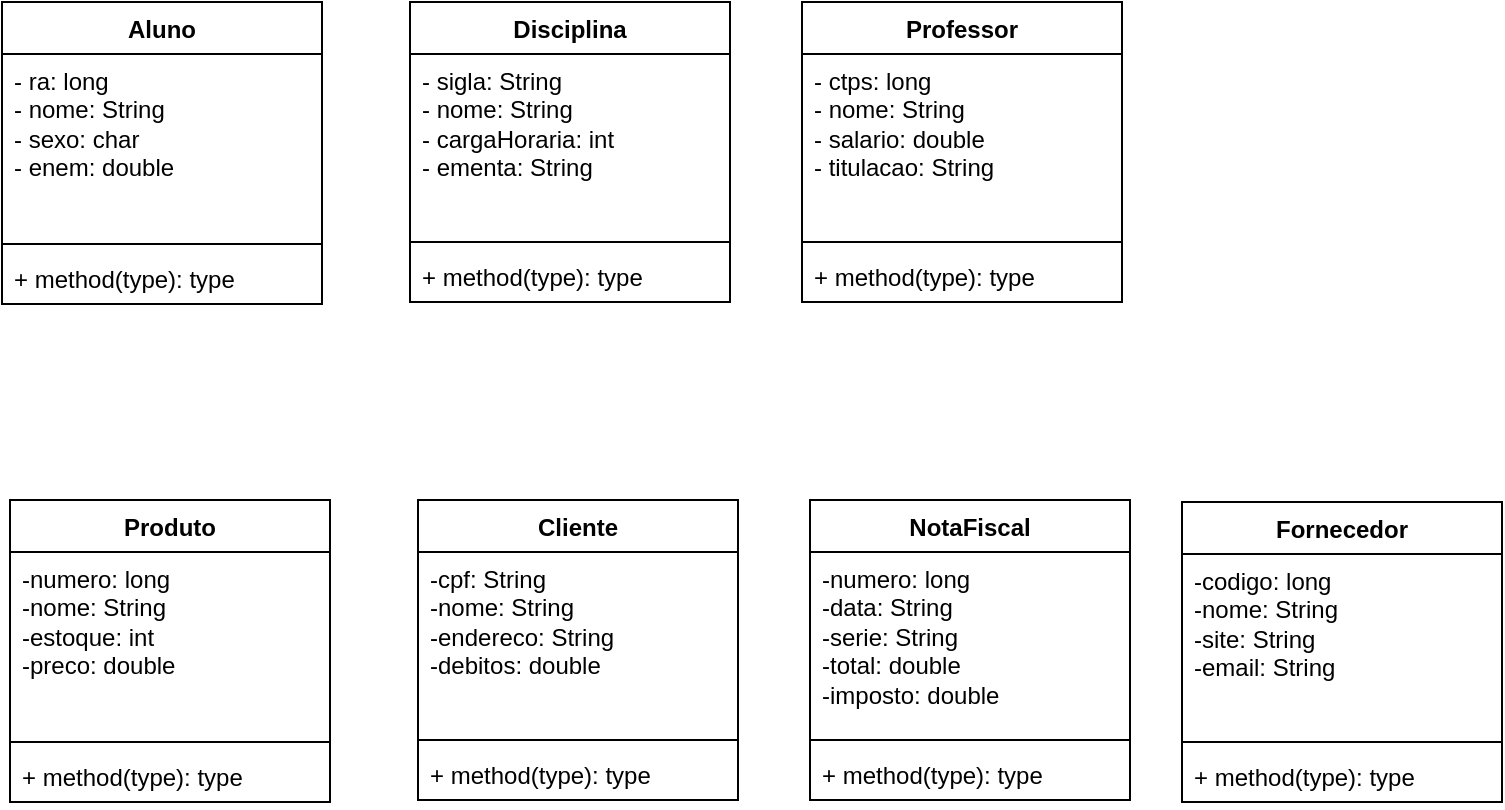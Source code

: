 <mxfile version="21.6.8" type="onedrive">
  <diagram name="Página-1" id="eOHg0KZgeXP2Sc9oRTAS">
    <mxGraphModel grid="0" page="0" gridSize="10" guides="1" tooltips="1" connect="1" arrows="1" fold="1" pageScale="1" pageWidth="827" pageHeight="1169" math="0" shadow="0">
      <root>
        <mxCell id="0" />
        <mxCell id="1" parent="0" />
        <mxCell id="yHL_p8VkxZ_rDZIg04jZ-3" value="Disciplina" style="swimlane;fontStyle=1;align=center;verticalAlign=top;childLayout=stackLayout;horizontal=1;startSize=26;horizontalStack=0;resizeParent=1;resizeParentMax=0;resizeLast=0;collapsible=1;marginBottom=0;whiteSpace=wrap;html=1;" vertex="1" parent="1">
          <mxGeometry x="261" y="127" width="160" height="150" as="geometry" />
        </mxCell>
        <mxCell id="yHL_p8VkxZ_rDZIg04jZ-4" value="- sigla: String&lt;br&gt;- nome: String&lt;br&gt;- cargaHoraria: int&lt;br&gt;- ementa: String" style="text;strokeColor=none;fillColor=none;align=left;verticalAlign=top;spacingLeft=4;spacingRight=4;overflow=hidden;rotatable=0;points=[[0,0.5],[1,0.5]];portConstraint=eastwest;whiteSpace=wrap;html=1;" vertex="1" parent="yHL_p8VkxZ_rDZIg04jZ-3">
          <mxGeometry y="26" width="160" height="90" as="geometry" />
        </mxCell>
        <mxCell id="yHL_p8VkxZ_rDZIg04jZ-5" value="" style="line;strokeWidth=1;fillColor=none;align=left;verticalAlign=middle;spacingTop=-1;spacingLeft=3;spacingRight=3;rotatable=0;labelPosition=right;points=[];portConstraint=eastwest;strokeColor=inherit;" vertex="1" parent="yHL_p8VkxZ_rDZIg04jZ-3">
          <mxGeometry y="116" width="160" height="8" as="geometry" />
        </mxCell>
        <mxCell id="yHL_p8VkxZ_rDZIg04jZ-6" value="+ method(type): type" style="text;strokeColor=none;fillColor=none;align=left;verticalAlign=top;spacingLeft=4;spacingRight=4;overflow=hidden;rotatable=0;points=[[0,0.5],[1,0.5]];portConstraint=eastwest;whiteSpace=wrap;html=1;" vertex="1" parent="yHL_p8VkxZ_rDZIg04jZ-3">
          <mxGeometry y="124" width="160" height="26" as="geometry" />
        </mxCell>
        <mxCell id="yHL_p8VkxZ_rDZIg04jZ-7" value="Aluno" style="swimlane;fontStyle=1;align=center;verticalAlign=top;childLayout=stackLayout;horizontal=1;startSize=26;horizontalStack=0;resizeParent=1;resizeParentMax=0;resizeLast=0;collapsible=1;marginBottom=0;whiteSpace=wrap;html=1;" vertex="1" parent="1">
          <mxGeometry x="57" y="127" width="160" height="151" as="geometry" />
        </mxCell>
        <mxCell id="yHL_p8VkxZ_rDZIg04jZ-8" value="- ra: long&lt;br&gt;- nome: String&lt;br&gt;- sexo: char&lt;br&gt;- enem: double" style="text;strokeColor=none;fillColor=none;align=left;verticalAlign=top;spacingLeft=4;spacingRight=4;overflow=hidden;rotatable=0;points=[[0,0.5],[1,0.5]];portConstraint=eastwest;whiteSpace=wrap;html=1;" vertex="1" parent="yHL_p8VkxZ_rDZIg04jZ-7">
          <mxGeometry y="26" width="160" height="91" as="geometry" />
        </mxCell>
        <mxCell id="yHL_p8VkxZ_rDZIg04jZ-9" value="" style="line;strokeWidth=1;fillColor=none;align=left;verticalAlign=middle;spacingTop=-1;spacingLeft=3;spacingRight=3;rotatable=0;labelPosition=right;points=[];portConstraint=eastwest;strokeColor=inherit;" vertex="1" parent="yHL_p8VkxZ_rDZIg04jZ-7">
          <mxGeometry y="117" width="160" height="8" as="geometry" />
        </mxCell>
        <mxCell id="yHL_p8VkxZ_rDZIg04jZ-10" value="+ method(type): type" style="text;strokeColor=none;fillColor=none;align=left;verticalAlign=top;spacingLeft=4;spacingRight=4;overflow=hidden;rotatable=0;points=[[0,0.5],[1,0.5]];portConstraint=eastwest;whiteSpace=wrap;html=1;" vertex="1" parent="yHL_p8VkxZ_rDZIg04jZ-7">
          <mxGeometry y="125" width="160" height="26" as="geometry" />
        </mxCell>
        <mxCell id="yHL_p8VkxZ_rDZIg04jZ-11" value="Professor" style="swimlane;fontStyle=1;align=center;verticalAlign=top;childLayout=stackLayout;horizontal=1;startSize=26;horizontalStack=0;resizeParent=1;resizeParentMax=0;resizeLast=0;collapsible=1;marginBottom=0;whiteSpace=wrap;html=1;" vertex="1" parent="1">
          <mxGeometry x="457" y="127" width="160" height="150" as="geometry" />
        </mxCell>
        <mxCell id="yHL_p8VkxZ_rDZIg04jZ-12" value="- ctps: long&lt;br&gt;- nome: String&lt;br&gt;- salario: double&lt;br&gt;- titulacao: String" style="text;strokeColor=none;fillColor=none;align=left;verticalAlign=top;spacingLeft=4;spacingRight=4;overflow=hidden;rotatable=0;points=[[0,0.5],[1,0.5]];portConstraint=eastwest;whiteSpace=wrap;html=1;" vertex="1" parent="yHL_p8VkxZ_rDZIg04jZ-11">
          <mxGeometry y="26" width="160" height="90" as="geometry" />
        </mxCell>
        <mxCell id="yHL_p8VkxZ_rDZIg04jZ-13" value="" style="line;strokeWidth=1;fillColor=none;align=left;verticalAlign=middle;spacingTop=-1;spacingLeft=3;spacingRight=3;rotatable=0;labelPosition=right;points=[];portConstraint=eastwest;strokeColor=inherit;" vertex="1" parent="yHL_p8VkxZ_rDZIg04jZ-11">
          <mxGeometry y="116" width="160" height="8" as="geometry" />
        </mxCell>
        <mxCell id="yHL_p8VkxZ_rDZIg04jZ-14" value="+ method(type): type" style="text;strokeColor=none;fillColor=none;align=left;verticalAlign=top;spacingLeft=4;spacingRight=4;overflow=hidden;rotatable=0;points=[[0,0.5],[1,0.5]];portConstraint=eastwest;whiteSpace=wrap;html=1;" vertex="1" parent="yHL_p8VkxZ_rDZIg04jZ-11">
          <mxGeometry y="124" width="160" height="26" as="geometry" />
        </mxCell>
        <mxCell id="yHL_p8VkxZ_rDZIg04jZ-15" value="Cliente" style="swimlane;fontStyle=1;align=center;verticalAlign=top;childLayout=stackLayout;horizontal=1;startSize=26;horizontalStack=0;resizeParent=1;resizeParentMax=0;resizeLast=0;collapsible=1;marginBottom=0;whiteSpace=wrap;html=1;" vertex="1" parent="1">
          <mxGeometry x="265" y="376" width="160" height="150" as="geometry" />
        </mxCell>
        <mxCell id="yHL_p8VkxZ_rDZIg04jZ-16" value="-cpf: String&lt;br&gt;-nome: String&lt;br&gt;-endereco: String&lt;br&gt;-debitos: double" style="text;strokeColor=none;fillColor=none;align=left;verticalAlign=top;spacingLeft=4;spacingRight=4;overflow=hidden;rotatable=0;points=[[0,0.5],[1,0.5]];portConstraint=eastwest;whiteSpace=wrap;html=1;" vertex="1" parent="yHL_p8VkxZ_rDZIg04jZ-15">
          <mxGeometry y="26" width="160" height="90" as="geometry" />
        </mxCell>
        <mxCell id="yHL_p8VkxZ_rDZIg04jZ-17" value="" style="line;strokeWidth=1;fillColor=none;align=left;verticalAlign=middle;spacingTop=-1;spacingLeft=3;spacingRight=3;rotatable=0;labelPosition=right;points=[];portConstraint=eastwest;strokeColor=inherit;" vertex="1" parent="yHL_p8VkxZ_rDZIg04jZ-15">
          <mxGeometry y="116" width="160" height="8" as="geometry" />
        </mxCell>
        <mxCell id="yHL_p8VkxZ_rDZIg04jZ-18" value="+ method(type): type" style="text;strokeColor=none;fillColor=none;align=left;verticalAlign=top;spacingLeft=4;spacingRight=4;overflow=hidden;rotatable=0;points=[[0,0.5],[1,0.5]];portConstraint=eastwest;whiteSpace=wrap;html=1;" vertex="1" parent="yHL_p8VkxZ_rDZIg04jZ-15">
          <mxGeometry y="124" width="160" height="26" as="geometry" />
        </mxCell>
        <mxCell id="yHL_p8VkxZ_rDZIg04jZ-19" value="Produto" style="swimlane;fontStyle=1;align=center;verticalAlign=top;childLayout=stackLayout;horizontal=1;startSize=26;horizontalStack=0;resizeParent=1;resizeParentMax=0;resizeLast=0;collapsible=1;marginBottom=0;whiteSpace=wrap;html=1;" vertex="1" parent="1">
          <mxGeometry x="61" y="376" width="160" height="151" as="geometry" />
        </mxCell>
        <mxCell id="yHL_p8VkxZ_rDZIg04jZ-20" value="-numero: long&lt;br&gt;-nome: String&lt;br&gt;-estoque: int&lt;br&gt;-preco: double" style="text;strokeColor=none;fillColor=none;align=left;verticalAlign=top;spacingLeft=4;spacingRight=4;overflow=hidden;rotatable=0;points=[[0,0.5],[1,0.5]];portConstraint=eastwest;whiteSpace=wrap;html=1;" vertex="1" parent="yHL_p8VkxZ_rDZIg04jZ-19">
          <mxGeometry y="26" width="160" height="91" as="geometry" />
        </mxCell>
        <mxCell id="yHL_p8VkxZ_rDZIg04jZ-21" value="" style="line;strokeWidth=1;fillColor=none;align=left;verticalAlign=middle;spacingTop=-1;spacingLeft=3;spacingRight=3;rotatable=0;labelPosition=right;points=[];portConstraint=eastwest;strokeColor=inherit;" vertex="1" parent="yHL_p8VkxZ_rDZIg04jZ-19">
          <mxGeometry y="117" width="160" height="8" as="geometry" />
        </mxCell>
        <mxCell id="yHL_p8VkxZ_rDZIg04jZ-22" value="+ method(type): type" style="text;strokeColor=none;fillColor=none;align=left;verticalAlign=top;spacingLeft=4;spacingRight=4;overflow=hidden;rotatable=0;points=[[0,0.5],[1,0.5]];portConstraint=eastwest;whiteSpace=wrap;html=1;" vertex="1" parent="yHL_p8VkxZ_rDZIg04jZ-19">
          <mxGeometry y="125" width="160" height="26" as="geometry" />
        </mxCell>
        <mxCell id="yHL_p8VkxZ_rDZIg04jZ-23" value="NotaFiscal" style="swimlane;fontStyle=1;align=center;verticalAlign=top;childLayout=stackLayout;horizontal=1;startSize=26;horizontalStack=0;resizeParent=1;resizeParentMax=0;resizeLast=0;collapsible=1;marginBottom=0;whiteSpace=wrap;html=1;" vertex="1" parent="1">
          <mxGeometry x="461" y="376" width="160" height="150" as="geometry" />
        </mxCell>
        <mxCell id="yHL_p8VkxZ_rDZIg04jZ-24" value="-numero: long&lt;br&gt;-data: String&lt;br&gt;-serie: String&lt;br&gt;-total: double&lt;br&gt;-imposto: double" style="text;strokeColor=none;fillColor=none;align=left;verticalAlign=top;spacingLeft=4;spacingRight=4;overflow=hidden;rotatable=0;points=[[0,0.5],[1,0.5]];portConstraint=eastwest;whiteSpace=wrap;html=1;" vertex="1" parent="yHL_p8VkxZ_rDZIg04jZ-23">
          <mxGeometry y="26" width="160" height="90" as="geometry" />
        </mxCell>
        <mxCell id="yHL_p8VkxZ_rDZIg04jZ-25" value="" style="line;strokeWidth=1;fillColor=none;align=left;verticalAlign=middle;spacingTop=-1;spacingLeft=3;spacingRight=3;rotatable=0;labelPosition=right;points=[];portConstraint=eastwest;strokeColor=inherit;" vertex="1" parent="yHL_p8VkxZ_rDZIg04jZ-23">
          <mxGeometry y="116" width="160" height="8" as="geometry" />
        </mxCell>
        <mxCell id="yHL_p8VkxZ_rDZIg04jZ-26" value="+ method(type): type" style="text;strokeColor=none;fillColor=none;align=left;verticalAlign=top;spacingLeft=4;spacingRight=4;overflow=hidden;rotatable=0;points=[[0,0.5],[1,0.5]];portConstraint=eastwest;whiteSpace=wrap;html=1;" vertex="1" parent="yHL_p8VkxZ_rDZIg04jZ-23">
          <mxGeometry y="124" width="160" height="26" as="geometry" />
        </mxCell>
        <mxCell id="yHL_p8VkxZ_rDZIg04jZ-27" value="Fornecedor" style="swimlane;fontStyle=1;align=center;verticalAlign=top;childLayout=stackLayout;horizontal=1;startSize=26;horizontalStack=0;resizeParent=1;resizeParentMax=0;resizeLast=0;collapsible=1;marginBottom=0;whiteSpace=wrap;html=1;" vertex="1" parent="1">
          <mxGeometry x="647" y="377" width="160" height="150" as="geometry" />
        </mxCell>
        <mxCell id="yHL_p8VkxZ_rDZIg04jZ-28" value="-codigo: long&lt;br&gt;-nome: String&lt;br&gt;-site: String&lt;br&gt;-email: String" style="text;strokeColor=none;fillColor=none;align=left;verticalAlign=top;spacingLeft=4;spacingRight=4;overflow=hidden;rotatable=0;points=[[0,0.5],[1,0.5]];portConstraint=eastwest;whiteSpace=wrap;html=1;" vertex="1" parent="yHL_p8VkxZ_rDZIg04jZ-27">
          <mxGeometry y="26" width="160" height="90" as="geometry" />
        </mxCell>
        <mxCell id="yHL_p8VkxZ_rDZIg04jZ-29" value="" style="line;strokeWidth=1;fillColor=none;align=left;verticalAlign=middle;spacingTop=-1;spacingLeft=3;spacingRight=3;rotatable=0;labelPosition=right;points=[];portConstraint=eastwest;strokeColor=inherit;" vertex="1" parent="yHL_p8VkxZ_rDZIg04jZ-27">
          <mxGeometry y="116" width="160" height="8" as="geometry" />
        </mxCell>
        <mxCell id="yHL_p8VkxZ_rDZIg04jZ-30" value="+ method(type): type" style="text;strokeColor=none;fillColor=none;align=left;verticalAlign=top;spacingLeft=4;spacingRight=4;overflow=hidden;rotatable=0;points=[[0,0.5],[1,0.5]];portConstraint=eastwest;whiteSpace=wrap;html=1;" vertex="1" parent="yHL_p8VkxZ_rDZIg04jZ-27">
          <mxGeometry y="124" width="160" height="26" as="geometry" />
        </mxCell>
      </root>
    </mxGraphModel>
  </diagram>
</mxfile>
